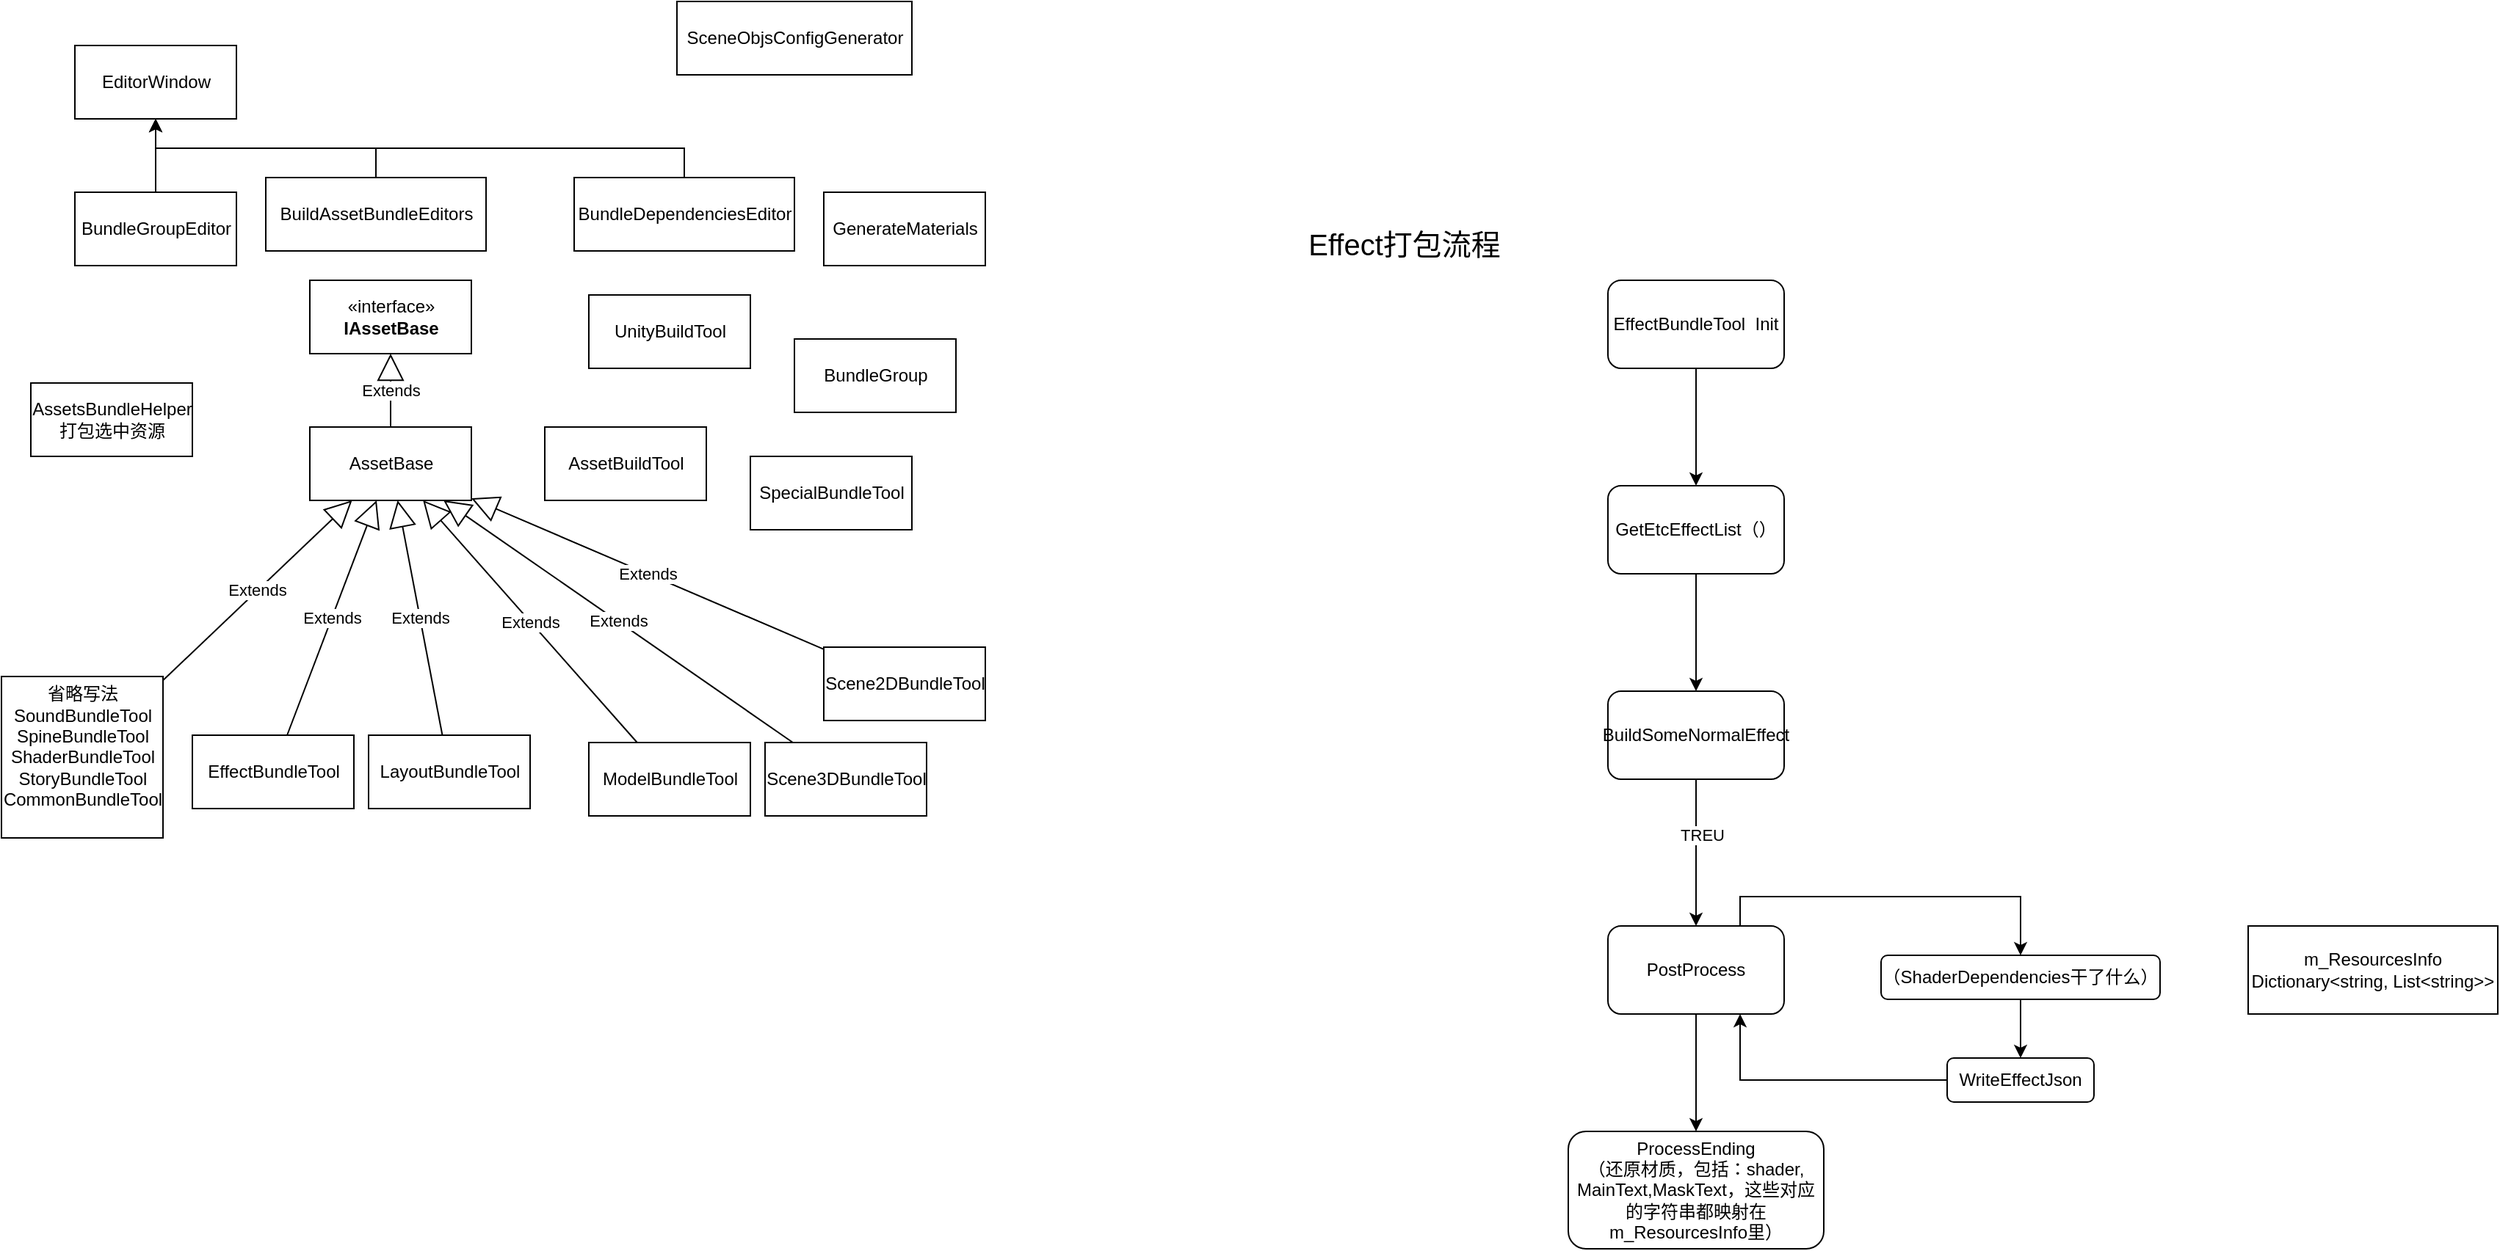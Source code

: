 <mxfile version="13.1.13" type="github">
  <diagram id="Mpa9sg7Nn9rlr4f_uKkr" name="Page-1">
    <mxGraphModel dx="1580" dy="753" grid="1" gridSize="10" guides="1" tooltips="1" connect="1" arrows="1" fold="1" page="1" pageScale="1" pageWidth="827" pageHeight="1169" math="0" shadow="0">
      <root>
        <mxCell id="0" />
        <mxCell id="1" parent="0" />
        <mxCell id="DanDxNjD7Hj-y8FPQcQa-4" value="" style="edgeStyle=orthogonalEdgeStyle;rounded=0;orthogonalLoop=1;jettySize=auto;html=1;" parent="1" source="DanDxNjD7Hj-y8FPQcQa-2" target="DanDxNjD7Hj-y8FPQcQa-3" edge="1">
          <mxGeometry relative="1" as="geometry" />
        </mxCell>
        <mxCell id="DanDxNjD7Hj-y8FPQcQa-2" value="EffectBundleTool&amp;nbsp; Init" style="rounded=1;whiteSpace=wrap;html=1;" parent="1" vertex="1">
          <mxGeometry x="294" y="370" width="120" height="60" as="geometry" />
        </mxCell>
        <mxCell id="DanDxNjD7Hj-y8FPQcQa-10" value="" style="edgeStyle=orthogonalEdgeStyle;rounded=0;orthogonalLoop=1;jettySize=auto;html=1;" parent="1" source="DanDxNjD7Hj-y8FPQcQa-3" target="DanDxNjD7Hj-y8FPQcQa-9" edge="1">
          <mxGeometry relative="1" as="geometry" />
        </mxCell>
        <mxCell id="DanDxNjD7Hj-y8FPQcQa-3" value="GetEtcEffectList（）" style="rounded=1;whiteSpace=wrap;html=1;" parent="1" vertex="1">
          <mxGeometry x="294" y="510" width="120" height="60" as="geometry" />
        </mxCell>
        <mxCell id="DanDxNjD7Hj-y8FPQcQa-11" style="edgeStyle=orthogonalEdgeStyle;rounded=0;orthogonalLoop=1;jettySize=auto;html=1;exitX=0.5;exitY=1;exitDx=0;exitDy=0;" parent="1" source="DanDxNjD7Hj-y8FPQcQa-9" target="DanDxNjD7Hj-y8FPQcQa-5" edge="1">
          <mxGeometry relative="1" as="geometry" />
        </mxCell>
        <mxCell id="DanDxNjD7Hj-y8FPQcQa-12" value="TREU" style="edgeLabel;html=1;align=center;verticalAlign=middle;resizable=0;points=[];" parent="DanDxNjD7Hj-y8FPQcQa-11" vertex="1" connectable="0">
          <mxGeometry x="-0.24" y="4" relative="1" as="geometry">
            <mxPoint as="offset" />
          </mxGeometry>
        </mxCell>
        <mxCell id="DanDxNjD7Hj-y8FPQcQa-9" value="BuildSomeNormalEffect" style="rounded=1;whiteSpace=wrap;html=1;" parent="1" vertex="1">
          <mxGeometry x="294" y="650" width="120" height="60" as="geometry" />
        </mxCell>
        <mxCell id="DanDxNjD7Hj-y8FPQcQa-8" value="" style="edgeStyle=orthogonalEdgeStyle;rounded=0;orthogonalLoop=1;jettySize=auto;html=1;" parent="1" source="DanDxNjD7Hj-y8FPQcQa-5" target="DanDxNjD7Hj-y8FPQcQa-7" edge="1">
          <mxGeometry relative="1" as="geometry" />
        </mxCell>
        <mxCell id="DanDxNjD7Hj-y8FPQcQa-23" style="edgeStyle=orthogonalEdgeStyle;rounded=0;orthogonalLoop=1;jettySize=auto;html=1;exitX=0.75;exitY=0;exitDx=0;exitDy=0;entryX=0.5;entryY=0;entryDx=0;entryDy=0;fontSize=20;" parent="1" source="DanDxNjD7Hj-y8FPQcQa-5" target="DanDxNjD7Hj-y8FPQcQa-20" edge="1">
          <mxGeometry relative="1" as="geometry" />
        </mxCell>
        <mxCell id="DanDxNjD7Hj-y8FPQcQa-5" value="PostProcess" style="rounded=1;whiteSpace=wrap;html=1;" parent="1" vertex="1">
          <mxGeometry x="294" y="810" width="120" height="60" as="geometry" />
        </mxCell>
        <mxCell id="DanDxNjD7Hj-y8FPQcQa-7" value="ProcessEnding&lt;br&gt;（还原材质，包括：shader, MainText,MaskText，这些对应的字符串都映射在m_ResourcesInfo里）" style="rounded=1;whiteSpace=wrap;html=1;" parent="1" vertex="1">
          <mxGeometry x="267" y="950" width="174" height="80" as="geometry" />
        </mxCell>
        <mxCell id="DanDxNjD7Hj-y8FPQcQa-13" value="m_ResourcesInfo&lt;br&gt;Dictionary&amp;lt;string, List&amp;lt;string&amp;gt;&amp;gt;" style="rounded=0;whiteSpace=wrap;html=1;" parent="1" vertex="1">
          <mxGeometry x="730" y="810" width="170" height="60" as="geometry" />
        </mxCell>
        <mxCell id="DanDxNjD7Hj-y8FPQcQa-17" style="edgeStyle=orthogonalEdgeStyle;rounded=0;orthogonalLoop=1;jettySize=auto;html=1;exitX=0;exitY=0.5;exitDx=0;exitDy=0;entryX=0.75;entryY=1;entryDx=0;entryDy=0;" parent="1" source="DanDxNjD7Hj-y8FPQcQa-14" target="DanDxNjD7Hj-y8FPQcQa-5" edge="1">
          <mxGeometry relative="1" as="geometry" />
        </mxCell>
        <mxCell id="DanDxNjD7Hj-y8FPQcQa-14" value="&lt;span style=&quot;text-align: left&quot;&gt;WriteEffectJson&lt;/span&gt;" style="rounded=1;whiteSpace=wrap;html=1;" parent="1" vertex="1">
          <mxGeometry x="525" y="900" width="100" height="30" as="geometry" />
        </mxCell>
        <mxCell id="DanDxNjD7Hj-y8FPQcQa-18" value="Effect打包流程" style="text;html=1;align=center;verticalAlign=middle;resizable=0;points=[];autosize=1;fontSize=20;" parent="1" vertex="1">
          <mxGeometry x="80" y="330" width="150" height="30" as="geometry" />
        </mxCell>
        <mxCell id="DanDxNjD7Hj-y8FPQcQa-27" style="edgeStyle=orthogonalEdgeStyle;rounded=0;orthogonalLoop=1;jettySize=auto;html=1;exitX=0.5;exitY=1;exitDx=0;exitDy=0;fontSize=20;" parent="1" source="DanDxNjD7Hj-y8FPQcQa-20" target="DanDxNjD7Hj-y8FPQcQa-14" edge="1">
          <mxGeometry relative="1" as="geometry" />
        </mxCell>
        <mxCell id="DanDxNjD7Hj-y8FPQcQa-20" value="&lt;span style=&quot;font-family: &amp;#34;helvetica&amp;#34;&quot;&gt;（ShaderDependencies干了什么）&lt;/span&gt;" style="rounded=1;whiteSpace=wrap;html=1;" parent="1" vertex="1">
          <mxGeometry x="480" y="830" width="190" height="30" as="geometry" />
        </mxCell>
        <mxCell id="BACJ4aKY7CG4W1GbBQ7J-1" value="AssetBase" style="html=1;" vertex="1" parent="1">
          <mxGeometry x="-590" y="470" width="110" height="50" as="geometry" />
        </mxCell>
        <mxCell id="BACJ4aKY7CG4W1GbBQ7J-2" value="«interface»&lt;br&gt;&lt;b&gt;IAssetBase&lt;/b&gt;" style="html=1;" vertex="1" parent="1">
          <mxGeometry x="-590" y="370" width="110" height="50" as="geometry" />
        </mxCell>
        <mxCell id="BACJ4aKY7CG4W1GbBQ7J-3" value="Extends" style="endArrow=block;endSize=16;endFill=0;html=1;" edge="1" parent="1" source="BACJ4aKY7CG4W1GbBQ7J-1" target="BACJ4aKY7CG4W1GbBQ7J-2">
          <mxGeometry width="160" relative="1" as="geometry">
            <mxPoint x="-320" y="450" as="sourcePoint" />
            <mxPoint x="-160" y="450" as="targetPoint" />
          </mxGeometry>
        </mxCell>
        <mxCell id="BACJ4aKY7CG4W1GbBQ7J-4" value="AssetBuildTool" style="html=1;" vertex="1" parent="1">
          <mxGeometry x="-430" y="470" width="110" height="50" as="geometry" />
        </mxCell>
        <mxCell id="BACJ4aKY7CG4W1GbBQ7J-5" value="EffectBundleTool" style="html=1;" vertex="1" parent="1">
          <mxGeometry x="-670" y="680" width="110" height="50" as="geometry" />
        </mxCell>
        <mxCell id="BACJ4aKY7CG4W1GbBQ7J-6" value="Extends" style="endArrow=block;endSize=16;endFill=0;html=1;" edge="1" parent="1" source="BACJ4aKY7CG4W1GbBQ7J-5" target="BACJ4aKY7CG4W1GbBQ7J-1">
          <mxGeometry width="160" relative="1" as="geometry">
            <mxPoint x="-430" y="420" as="sourcePoint" />
            <mxPoint x="-270" y="420" as="targetPoint" />
          </mxGeometry>
        </mxCell>
        <mxCell id="BACJ4aKY7CG4W1GbBQ7J-7" value="LayoutBundleTool" style="html=1;" vertex="1" parent="1">
          <mxGeometry x="-550" y="680" width="110" height="50" as="geometry" />
        </mxCell>
        <mxCell id="BACJ4aKY7CG4W1GbBQ7J-8" value="Extends" style="endArrow=block;endSize=16;endFill=0;html=1;" edge="1" parent="1" source="BACJ4aKY7CG4W1GbBQ7J-7" target="BACJ4aKY7CG4W1GbBQ7J-1">
          <mxGeometry width="160" relative="1" as="geometry">
            <mxPoint x="-280" y="470" as="sourcePoint" />
            <mxPoint x="-402.188" y="570" as="targetPoint" />
          </mxGeometry>
        </mxCell>
        <mxCell id="BACJ4aKY7CG4W1GbBQ7J-9" value="ModelBundleTool" style="html=1;" vertex="1" parent="1">
          <mxGeometry x="-400" y="685" width="110" height="50" as="geometry" />
        </mxCell>
        <mxCell id="BACJ4aKY7CG4W1GbBQ7J-10" value="Extends" style="endArrow=block;endSize=16;endFill=0;html=1;" edge="1" parent="1" source="BACJ4aKY7CG4W1GbBQ7J-9" target="BACJ4aKY7CG4W1GbBQ7J-1">
          <mxGeometry width="160" relative="1" as="geometry">
            <mxPoint x="-130" y="475" as="sourcePoint" />
            <mxPoint x="-252.188" y="575" as="targetPoint" />
          </mxGeometry>
        </mxCell>
        <mxCell id="BACJ4aKY7CG4W1GbBQ7J-11" value="Scene3DBundleTool" style="html=1;" vertex="1" parent="1">
          <mxGeometry x="-280" y="685" width="110" height="50" as="geometry" />
        </mxCell>
        <mxCell id="BACJ4aKY7CG4W1GbBQ7J-12" value="Extends" style="endArrow=block;endSize=16;endFill=0;html=1;" edge="1" parent="1" source="BACJ4aKY7CG4W1GbBQ7J-11" target="BACJ4aKY7CG4W1GbBQ7J-1">
          <mxGeometry width="160" relative="1" as="geometry">
            <mxPoint x="-10" y="475" as="sourcePoint" />
            <mxPoint x="-132.188" y="575" as="targetPoint" />
          </mxGeometry>
        </mxCell>
        <mxCell id="BACJ4aKY7CG4W1GbBQ7J-18" value="Extends" style="endArrow=block;endSize=16;endFill=0;html=1;" edge="1" parent="1" source="BACJ4aKY7CG4W1GbBQ7J-23" target="BACJ4aKY7CG4W1GbBQ7J-1">
          <mxGeometry width="160" relative="1" as="geometry">
            <mxPoint x="-587.81" y="570" as="sourcePoint" />
            <mxPoint x="-709.997" y="670" as="targetPoint" />
          </mxGeometry>
        </mxCell>
        <mxCell id="BACJ4aKY7CG4W1GbBQ7J-19" value="Scene2DBundleTool" style="html=1;" vertex="1" parent="1">
          <mxGeometry x="-240" y="620" width="110" height="50" as="geometry" />
        </mxCell>
        <mxCell id="BACJ4aKY7CG4W1GbBQ7J-20" value="Extends" style="endArrow=block;endSize=16;endFill=0;html=1;" edge="1" parent="1" source="BACJ4aKY7CG4W1GbBQ7J-19" target="BACJ4aKY7CG4W1GbBQ7J-1">
          <mxGeometry width="160" relative="1" as="geometry">
            <mxPoint x="-460" y="620" as="sourcePoint" />
            <mxPoint x="-582.188" y="720" as="targetPoint" />
          </mxGeometry>
        </mxCell>
        <mxCell id="BACJ4aKY7CG4W1GbBQ7J-23" value="省略写法&lt;br&gt;SoundBundleTool&lt;br&gt;SpineBundleTool&lt;br&gt;ShaderBundleTool&lt;br&gt;StoryBundleTool&lt;br&gt;CommonBundleTool&lt;br&gt;&lt;br&gt;" style="html=1;" vertex="1" parent="1">
          <mxGeometry x="-800" y="640" width="110" height="110" as="geometry" />
        </mxCell>
        <mxCell id="BACJ4aKY7CG4W1GbBQ7J-34" style="edgeStyle=orthogonalEdgeStyle;rounded=0;orthogonalLoop=1;jettySize=auto;html=1;exitX=0.5;exitY=0;exitDx=0;exitDy=0;" edge="1" parent="1" source="BACJ4aKY7CG4W1GbBQ7J-24" target="BACJ4aKY7CG4W1GbBQ7J-31">
          <mxGeometry relative="1" as="geometry" />
        </mxCell>
        <mxCell id="BACJ4aKY7CG4W1GbBQ7J-24" value="BuildAssetBundleEditors" style="html=1;" vertex="1" parent="1">
          <mxGeometry x="-620" y="300" width="150" height="50" as="geometry" />
        </mxCell>
        <mxCell id="BACJ4aKY7CG4W1GbBQ7J-25" value="BundleGroup" style="html=1;" vertex="1" parent="1">
          <mxGeometry x="-260" y="410" width="110" height="50" as="geometry" />
        </mxCell>
        <mxCell id="BACJ4aKY7CG4W1GbBQ7J-28" value="AssetsBundleHelper&lt;br&gt;打包选中资源" style="html=1;" vertex="1" parent="1">
          <mxGeometry x="-780" y="440" width="110" height="50" as="geometry" />
        </mxCell>
        <mxCell id="BACJ4aKY7CG4W1GbBQ7J-35" style="edgeStyle=orthogonalEdgeStyle;rounded=0;orthogonalLoop=1;jettySize=auto;html=1;exitX=0.5;exitY=0;exitDx=0;exitDy=0;" edge="1" parent="1" source="BACJ4aKY7CG4W1GbBQ7J-30" target="BACJ4aKY7CG4W1GbBQ7J-31">
          <mxGeometry relative="1" as="geometry" />
        </mxCell>
        <mxCell id="BACJ4aKY7CG4W1GbBQ7J-30" value="&lt;span style=&quot;text-align: left&quot;&gt;BundleDependenciesEditor&lt;/span&gt;" style="html=1;" vertex="1" parent="1">
          <mxGeometry x="-410" y="300" width="150" height="50" as="geometry" />
        </mxCell>
        <mxCell id="BACJ4aKY7CG4W1GbBQ7J-31" value="EditorWindow" style="html=1;" vertex="1" parent="1">
          <mxGeometry x="-750" y="210" width="110" height="50" as="geometry" />
        </mxCell>
        <mxCell id="BACJ4aKY7CG4W1GbBQ7J-33" style="edgeStyle=orthogonalEdgeStyle;rounded=0;orthogonalLoop=1;jettySize=auto;html=1;exitX=0.5;exitY=0;exitDx=0;exitDy=0;" edge="1" parent="1" source="BACJ4aKY7CG4W1GbBQ7J-32" target="BACJ4aKY7CG4W1GbBQ7J-31">
          <mxGeometry relative="1" as="geometry" />
        </mxCell>
        <mxCell id="BACJ4aKY7CG4W1GbBQ7J-32" value="BundleGroupEditor" style="html=1;" vertex="1" parent="1">
          <mxGeometry x="-750" y="310" width="110" height="50" as="geometry" />
        </mxCell>
        <mxCell id="BACJ4aKY7CG4W1GbBQ7J-37" value="&lt;span style=&quot;text-align: left&quot;&gt;GenerateMaterials&lt;/span&gt;" style="html=1;" vertex="1" parent="1">
          <mxGeometry x="-240" y="310" width="110" height="50" as="geometry" />
        </mxCell>
        <mxCell id="BACJ4aKY7CG4W1GbBQ7J-39" value="&lt;span style=&quot;text-align: left&quot;&gt;SceneObjsConfigGenerator&lt;/span&gt;" style="html=1;" vertex="1" parent="1">
          <mxGeometry x="-340" y="180" width="160" height="50" as="geometry" />
        </mxCell>
        <mxCell id="BACJ4aKY7CG4W1GbBQ7J-41" value="&lt;span style=&quot;text-align: left&quot;&gt;SpecialBundleTool&lt;/span&gt;" style="html=1;" vertex="1" parent="1">
          <mxGeometry x="-290" y="490" width="110" height="50" as="geometry" />
        </mxCell>
        <mxCell id="BACJ4aKY7CG4W1GbBQ7J-42" value="UnityBuildTool" style="html=1;" vertex="1" parent="1">
          <mxGeometry x="-400" y="380" width="110" height="50" as="geometry" />
        </mxCell>
      </root>
    </mxGraphModel>
  </diagram>
</mxfile>
